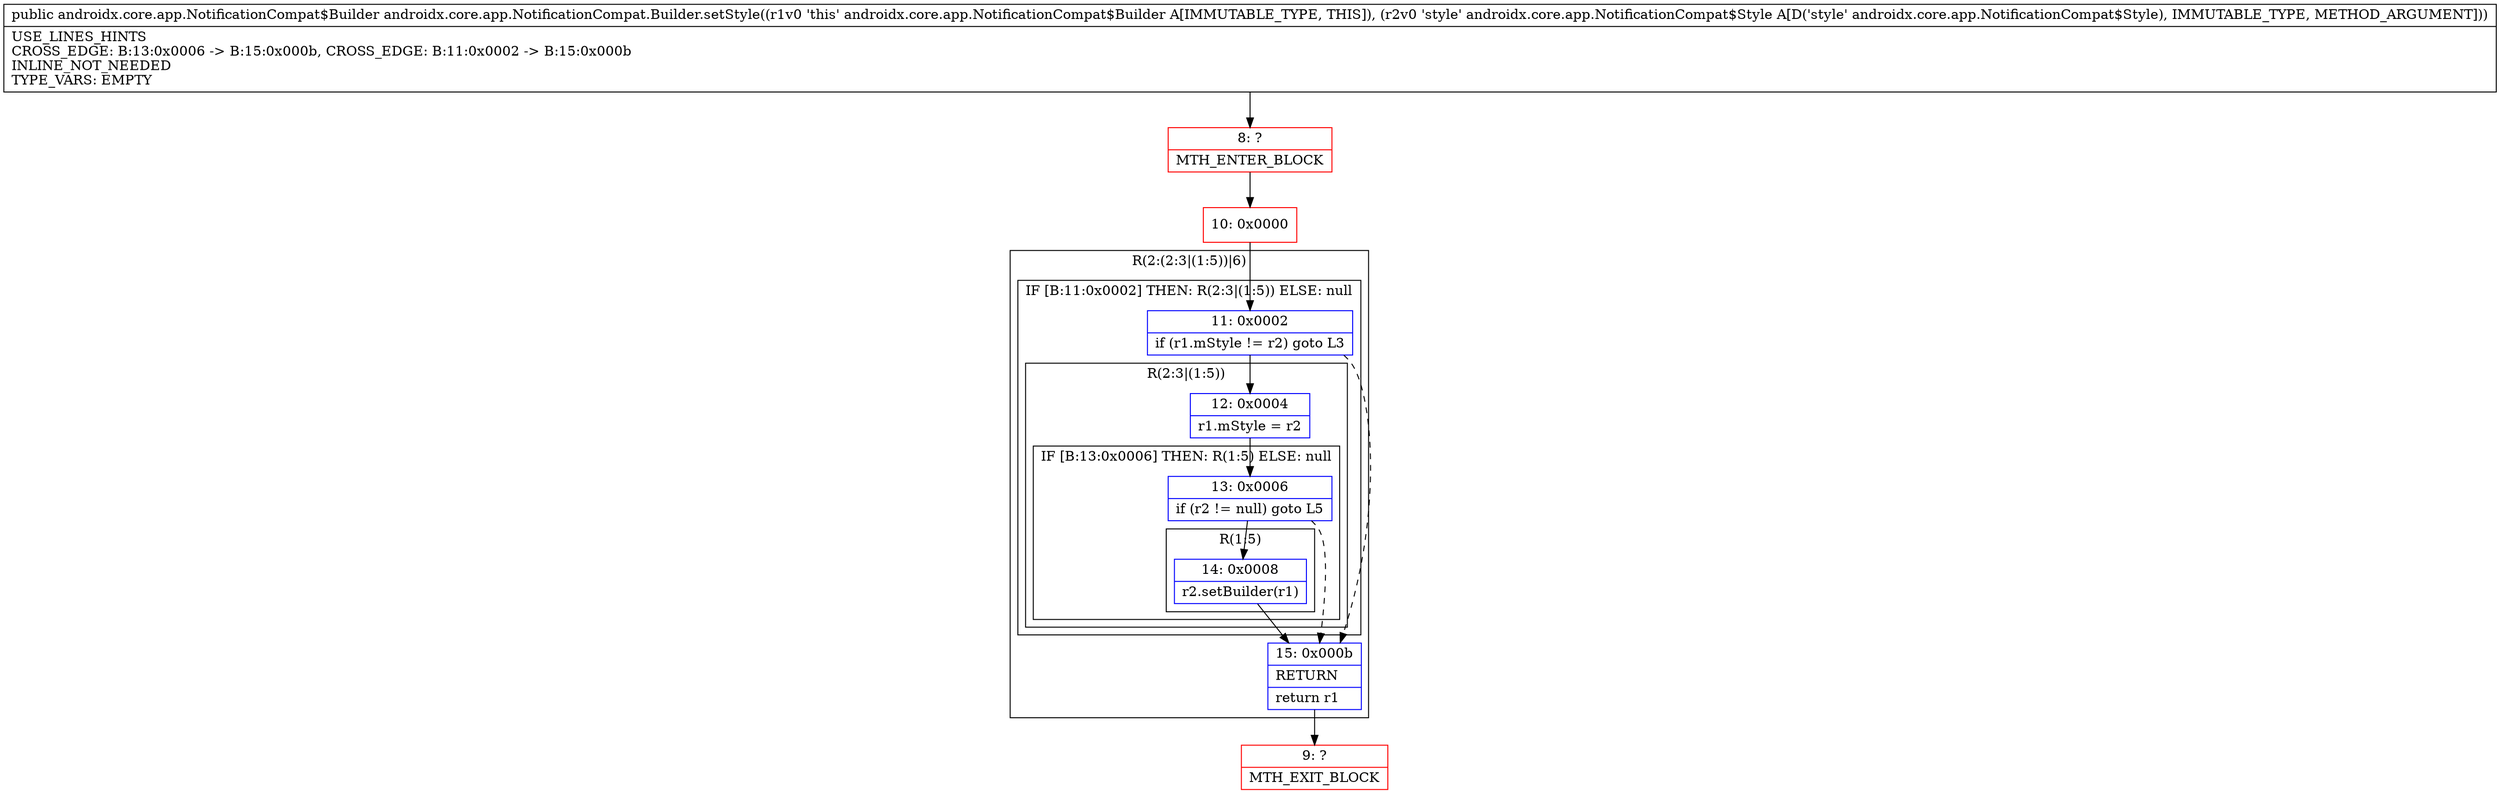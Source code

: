 digraph "CFG forandroidx.core.app.NotificationCompat.Builder.setStyle(Landroidx\/core\/app\/NotificationCompat$Style;)Landroidx\/core\/app\/NotificationCompat$Builder;" {
subgraph cluster_Region_1825329546 {
label = "R(2:(2:3|(1:5))|6)";
node [shape=record,color=blue];
subgraph cluster_IfRegion_1334249650 {
label = "IF [B:11:0x0002] THEN: R(2:3|(1:5)) ELSE: null";
node [shape=record,color=blue];
Node_11 [shape=record,label="{11\:\ 0x0002|if (r1.mStyle != r2) goto L3\l}"];
subgraph cluster_Region_1179415031 {
label = "R(2:3|(1:5))";
node [shape=record,color=blue];
Node_12 [shape=record,label="{12\:\ 0x0004|r1.mStyle = r2\l}"];
subgraph cluster_IfRegion_1210935932 {
label = "IF [B:13:0x0006] THEN: R(1:5) ELSE: null";
node [shape=record,color=blue];
Node_13 [shape=record,label="{13\:\ 0x0006|if (r2 != null) goto L5\l}"];
subgraph cluster_Region_1189294834 {
label = "R(1:5)";
node [shape=record,color=blue];
Node_14 [shape=record,label="{14\:\ 0x0008|r2.setBuilder(r1)\l}"];
}
}
}
}
Node_15 [shape=record,label="{15\:\ 0x000b|RETURN\l|return r1\l}"];
}
Node_8 [shape=record,color=red,label="{8\:\ ?|MTH_ENTER_BLOCK\l}"];
Node_10 [shape=record,color=red,label="{10\:\ 0x0000}"];
Node_9 [shape=record,color=red,label="{9\:\ ?|MTH_EXIT_BLOCK\l}"];
MethodNode[shape=record,label="{public androidx.core.app.NotificationCompat$Builder androidx.core.app.NotificationCompat.Builder.setStyle((r1v0 'this' androidx.core.app.NotificationCompat$Builder A[IMMUTABLE_TYPE, THIS]), (r2v0 'style' androidx.core.app.NotificationCompat$Style A[D('style' androidx.core.app.NotificationCompat$Style), IMMUTABLE_TYPE, METHOD_ARGUMENT]))  | USE_LINES_HINTS\lCROSS_EDGE: B:13:0x0006 \-\> B:15:0x000b, CROSS_EDGE: B:11:0x0002 \-\> B:15:0x000b\lINLINE_NOT_NEEDED\lTYPE_VARS: EMPTY\l}"];
MethodNode -> Node_8;Node_11 -> Node_12;
Node_11 -> Node_15[style=dashed];
Node_12 -> Node_13;
Node_13 -> Node_14;
Node_13 -> Node_15[style=dashed];
Node_14 -> Node_15;
Node_15 -> Node_9;
Node_8 -> Node_10;
Node_10 -> Node_11;
}

